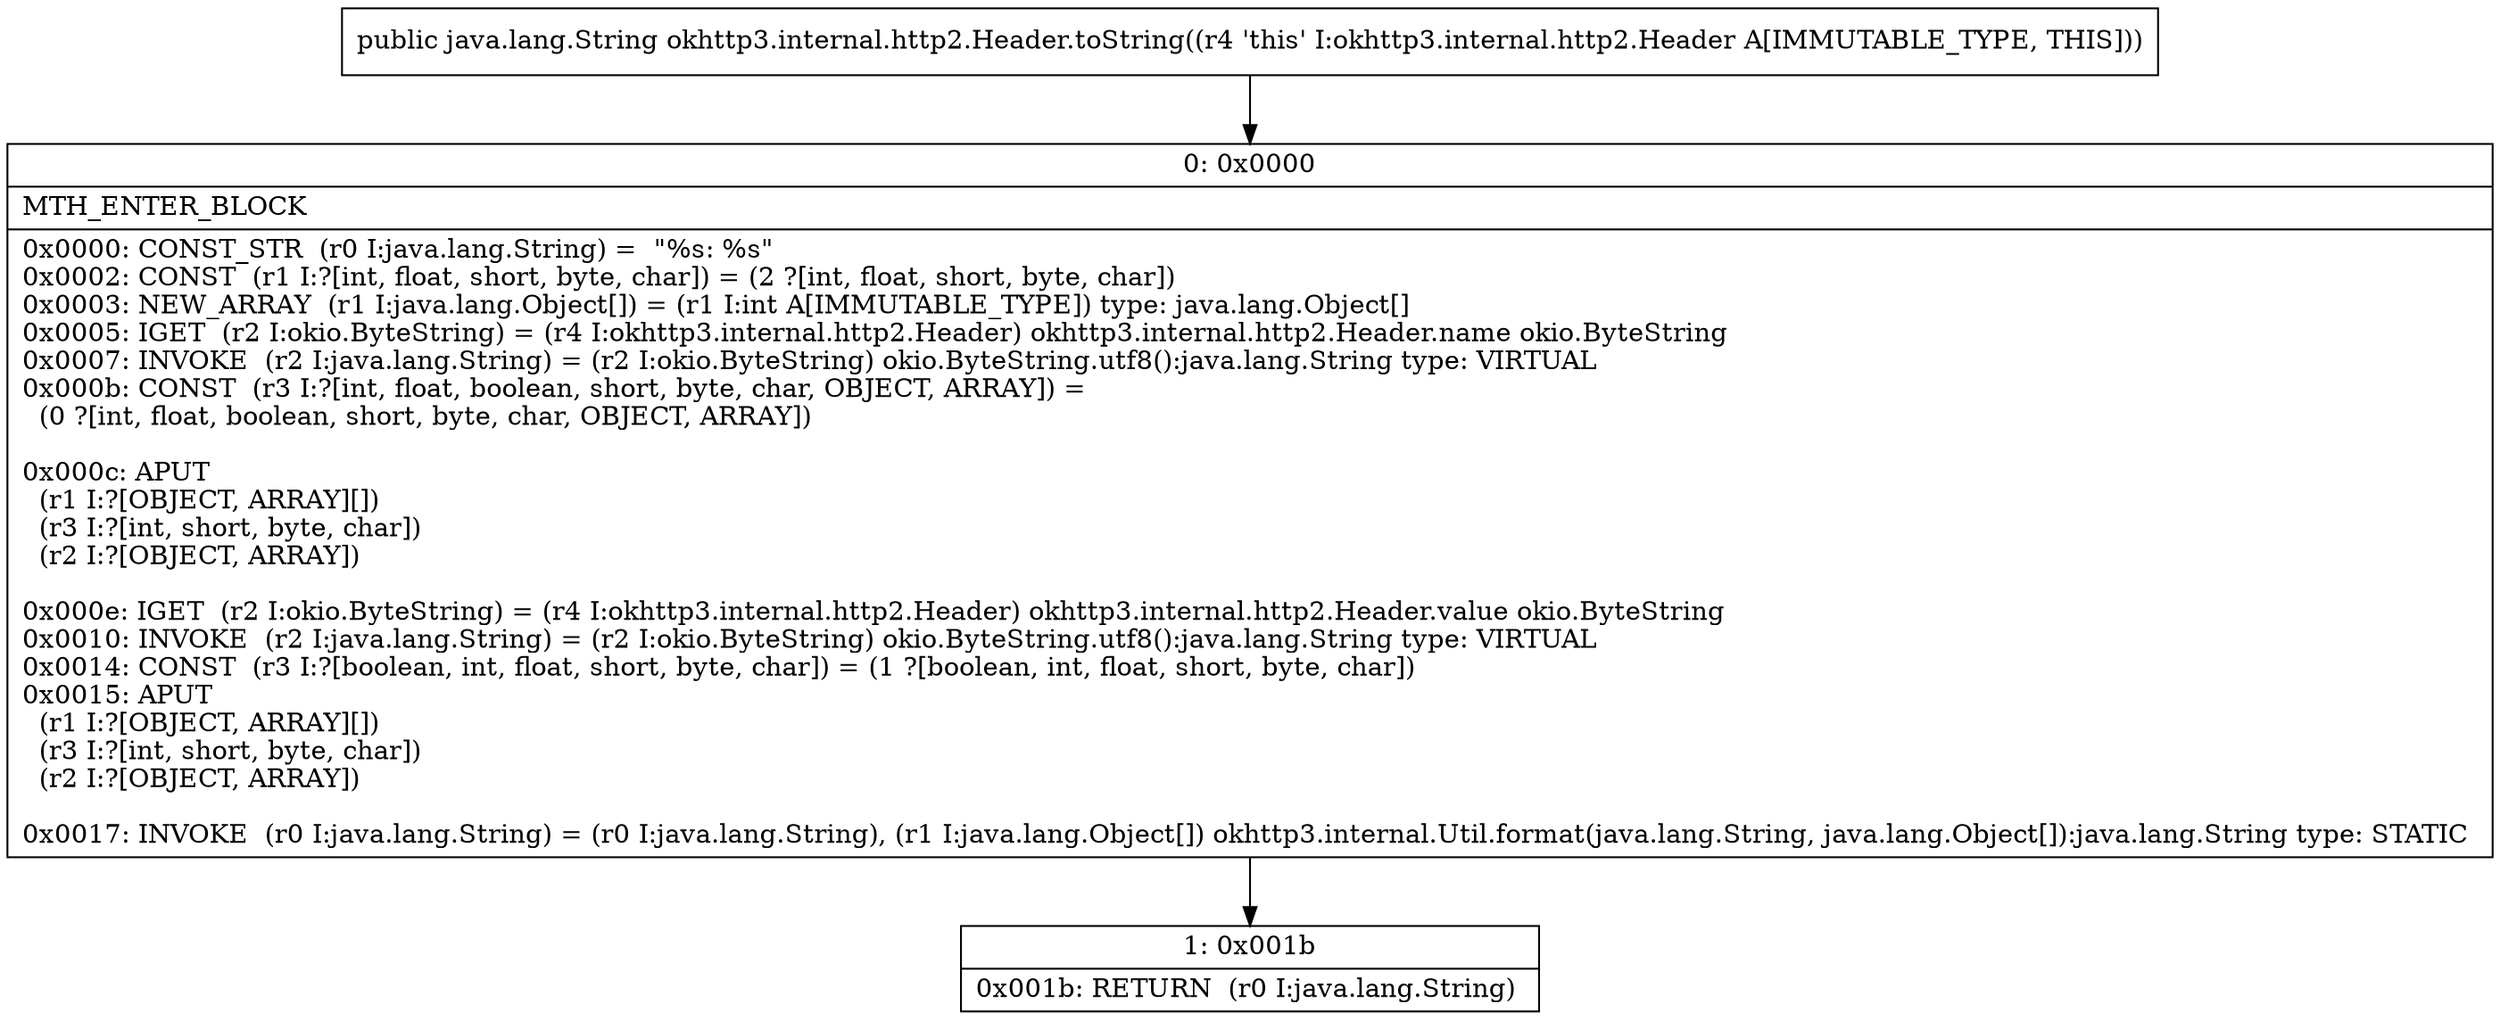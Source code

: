 digraph "CFG forokhttp3.internal.http2.Header.toString()Ljava\/lang\/String;" {
Node_0 [shape=record,label="{0\:\ 0x0000|MTH_ENTER_BLOCK\l|0x0000: CONST_STR  (r0 I:java.lang.String) =  \"%s: %s\" \l0x0002: CONST  (r1 I:?[int, float, short, byte, char]) = (2 ?[int, float, short, byte, char]) \l0x0003: NEW_ARRAY  (r1 I:java.lang.Object[]) = (r1 I:int A[IMMUTABLE_TYPE]) type: java.lang.Object[] \l0x0005: IGET  (r2 I:okio.ByteString) = (r4 I:okhttp3.internal.http2.Header) okhttp3.internal.http2.Header.name okio.ByteString \l0x0007: INVOKE  (r2 I:java.lang.String) = (r2 I:okio.ByteString) okio.ByteString.utf8():java.lang.String type: VIRTUAL \l0x000b: CONST  (r3 I:?[int, float, boolean, short, byte, char, OBJECT, ARRAY]) = \l  (0 ?[int, float, boolean, short, byte, char, OBJECT, ARRAY])\l \l0x000c: APUT  \l  (r1 I:?[OBJECT, ARRAY][])\l  (r3 I:?[int, short, byte, char])\l  (r2 I:?[OBJECT, ARRAY])\l \l0x000e: IGET  (r2 I:okio.ByteString) = (r4 I:okhttp3.internal.http2.Header) okhttp3.internal.http2.Header.value okio.ByteString \l0x0010: INVOKE  (r2 I:java.lang.String) = (r2 I:okio.ByteString) okio.ByteString.utf8():java.lang.String type: VIRTUAL \l0x0014: CONST  (r3 I:?[boolean, int, float, short, byte, char]) = (1 ?[boolean, int, float, short, byte, char]) \l0x0015: APUT  \l  (r1 I:?[OBJECT, ARRAY][])\l  (r3 I:?[int, short, byte, char])\l  (r2 I:?[OBJECT, ARRAY])\l \l0x0017: INVOKE  (r0 I:java.lang.String) = (r0 I:java.lang.String), (r1 I:java.lang.Object[]) okhttp3.internal.Util.format(java.lang.String, java.lang.Object[]):java.lang.String type: STATIC \l}"];
Node_1 [shape=record,label="{1\:\ 0x001b|0x001b: RETURN  (r0 I:java.lang.String) \l}"];
MethodNode[shape=record,label="{public java.lang.String okhttp3.internal.http2.Header.toString((r4 'this' I:okhttp3.internal.http2.Header A[IMMUTABLE_TYPE, THIS])) }"];
MethodNode -> Node_0;
Node_0 -> Node_1;
}

